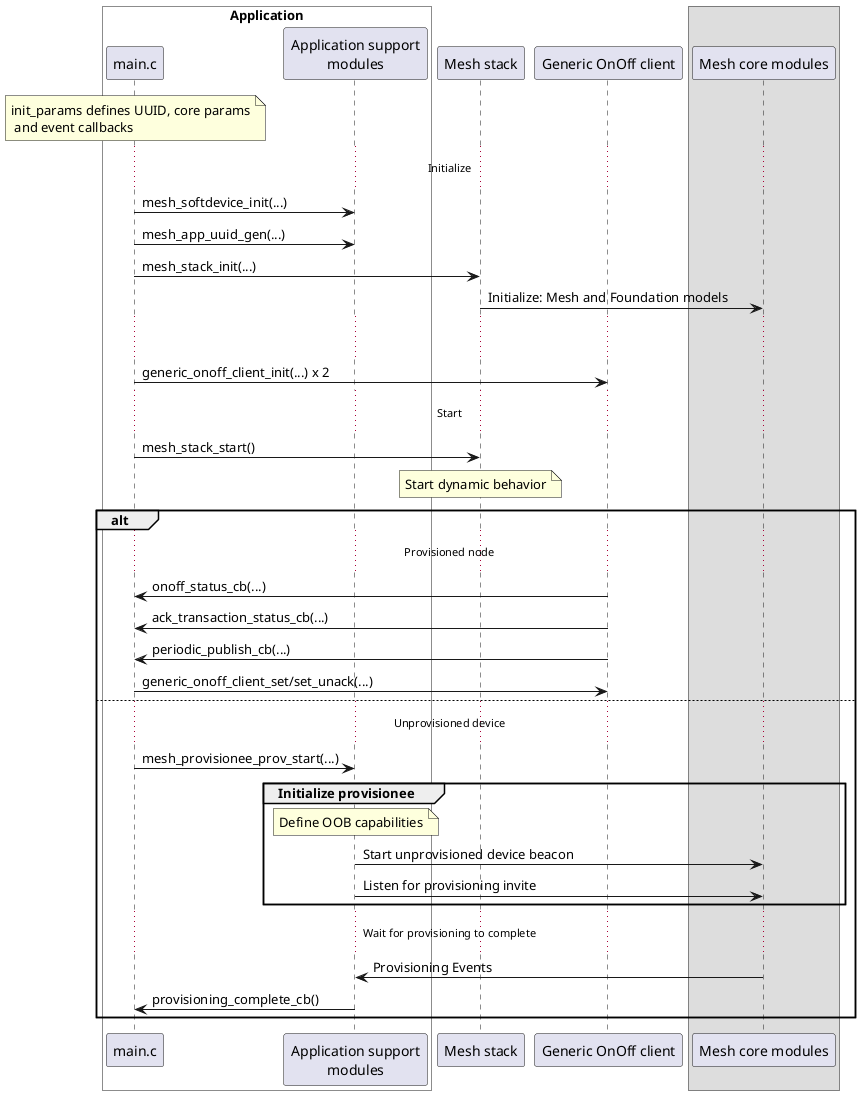@startuml
skinparam defaultFontName Arial
box "Application" #FFFFFF
participant a as "main.c"
participant ah as "Application support\nmodules"
end box
participant c as "Mesh stack"
participant s as "Generic OnOff client"
box
participant core as "Mesh core modules"
end box

note over a: init_params defines UUID, core params\n and event callbacks
... Initialize ...
a -> ah: mesh_softdevice_init(...)
a -> ah: mesh_app_uuid_gen(...)
a -> c: mesh_stack_init(...)
c -> core: Initialize: Mesh and Foundation models
... ...
a -> s: generic_onoff_client_init(...) x 2
... Start ...
a -> c: mesh_stack_start()
note over c: Start dynamic behavior


alt
    ... Provisioned node ...
    a <- s: onoff_status_cb(...)
    a <- s: ack_transaction_status_cb(...)
    a <- s: periodic_publish_cb(...)
    a -> s: generic_onoff_client_set/set_unack(...)
else
    ... Unprovisioned device ...
    a -> ah: mesh_provisionee_prov_start(...)
    group Initialize provisionee
    note over ah: Define OOB capabilities
    ah -> core: Start unprovisioned device beacon
    ah -> core: Listen for provisioning invite
    end
    ... Wait for provisioning to complete ...
    core -> ah: Provisioning Events
    ah -> a: provisioning_complete_cb()
end

@enduml
